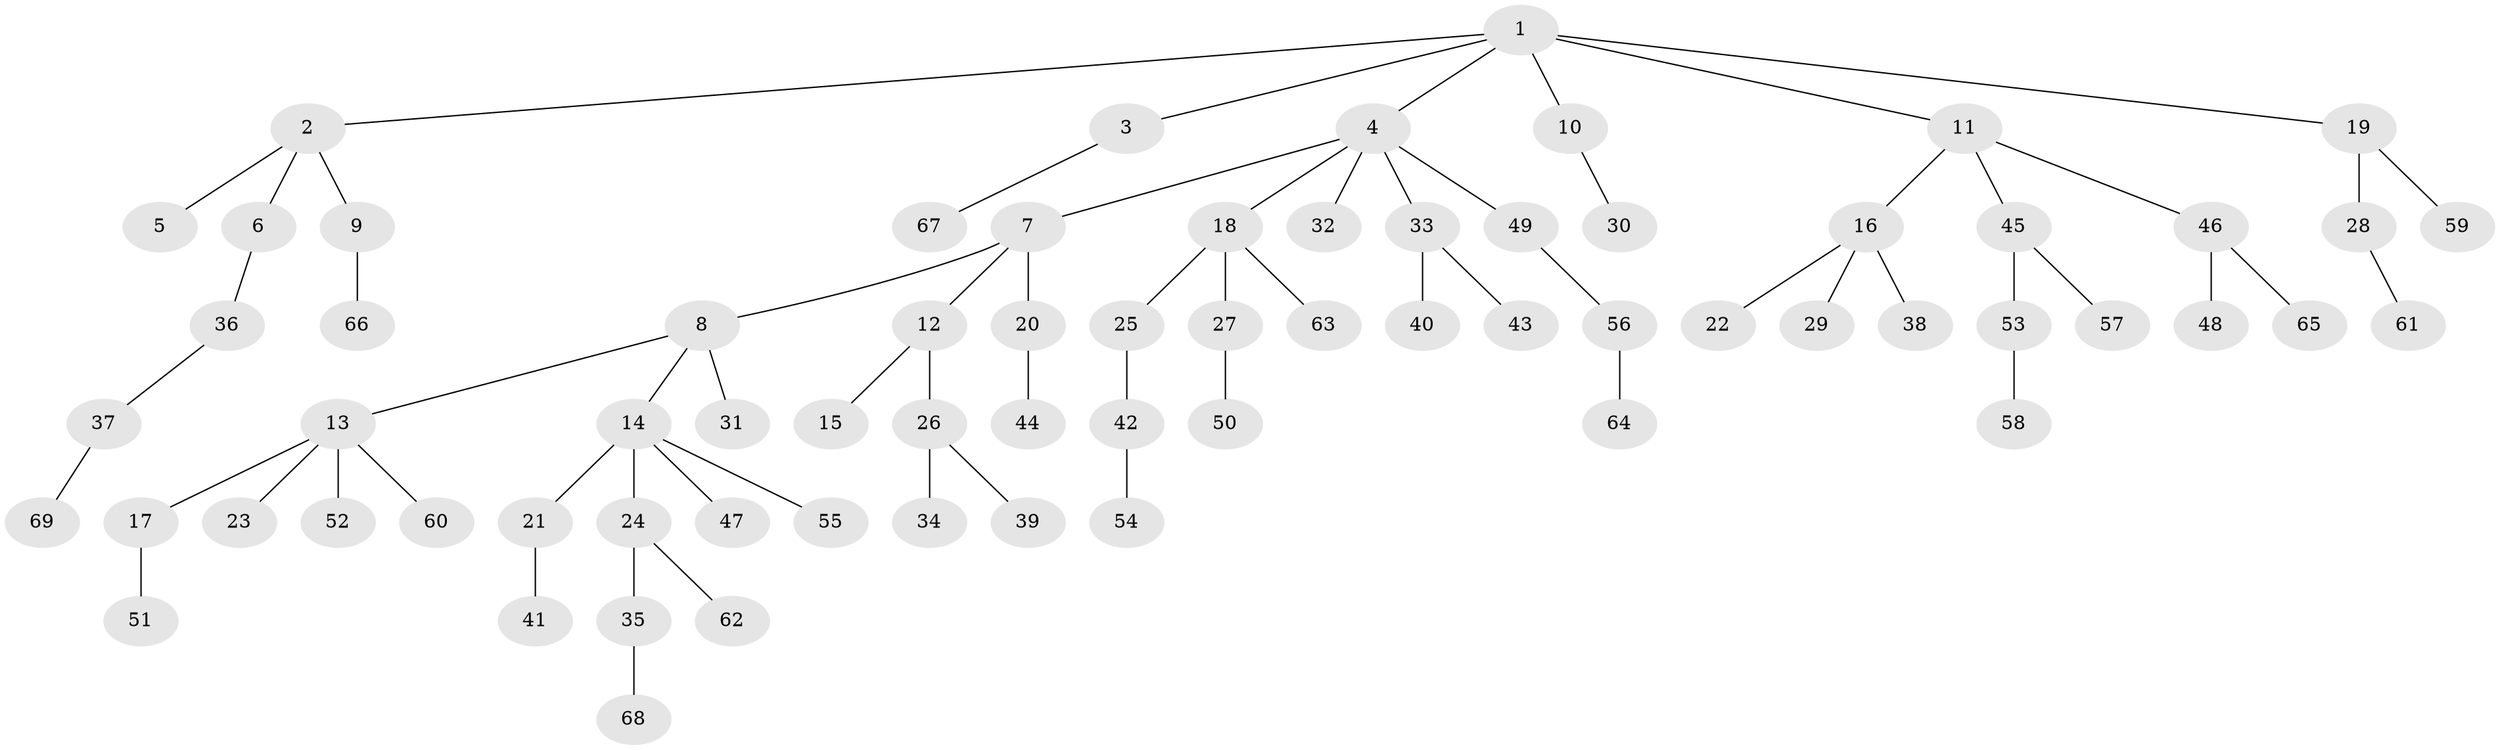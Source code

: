 // coarse degree distribution, {6: 0.045454545454545456, 4: 0.11363636363636363, 1: 0.6363636363636364, 3: 0.045454545454545456, 5: 0.045454545454545456, 2: 0.11363636363636363}
// Generated by graph-tools (version 1.1) at 2025/42/03/06/25 10:42:03]
// undirected, 69 vertices, 68 edges
graph export_dot {
graph [start="1"]
  node [color=gray90,style=filled];
  1;
  2;
  3;
  4;
  5;
  6;
  7;
  8;
  9;
  10;
  11;
  12;
  13;
  14;
  15;
  16;
  17;
  18;
  19;
  20;
  21;
  22;
  23;
  24;
  25;
  26;
  27;
  28;
  29;
  30;
  31;
  32;
  33;
  34;
  35;
  36;
  37;
  38;
  39;
  40;
  41;
  42;
  43;
  44;
  45;
  46;
  47;
  48;
  49;
  50;
  51;
  52;
  53;
  54;
  55;
  56;
  57;
  58;
  59;
  60;
  61;
  62;
  63;
  64;
  65;
  66;
  67;
  68;
  69;
  1 -- 2;
  1 -- 3;
  1 -- 4;
  1 -- 10;
  1 -- 11;
  1 -- 19;
  2 -- 5;
  2 -- 6;
  2 -- 9;
  3 -- 67;
  4 -- 7;
  4 -- 18;
  4 -- 32;
  4 -- 33;
  4 -- 49;
  6 -- 36;
  7 -- 8;
  7 -- 12;
  7 -- 20;
  8 -- 13;
  8 -- 14;
  8 -- 31;
  9 -- 66;
  10 -- 30;
  11 -- 16;
  11 -- 45;
  11 -- 46;
  12 -- 15;
  12 -- 26;
  13 -- 17;
  13 -- 23;
  13 -- 52;
  13 -- 60;
  14 -- 21;
  14 -- 24;
  14 -- 47;
  14 -- 55;
  16 -- 22;
  16 -- 29;
  16 -- 38;
  17 -- 51;
  18 -- 25;
  18 -- 27;
  18 -- 63;
  19 -- 28;
  19 -- 59;
  20 -- 44;
  21 -- 41;
  24 -- 35;
  24 -- 62;
  25 -- 42;
  26 -- 34;
  26 -- 39;
  27 -- 50;
  28 -- 61;
  33 -- 40;
  33 -- 43;
  35 -- 68;
  36 -- 37;
  37 -- 69;
  42 -- 54;
  45 -- 53;
  45 -- 57;
  46 -- 48;
  46 -- 65;
  49 -- 56;
  53 -- 58;
  56 -- 64;
}
